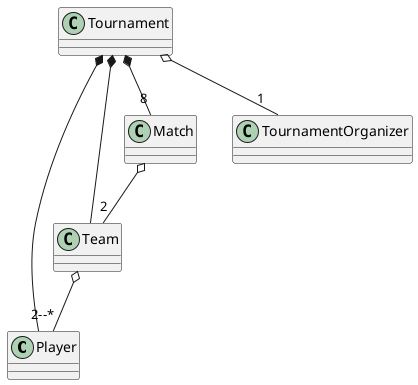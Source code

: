  @startuml
'https://plantuml.com/class-diagram


class Player {
}

class Team {
}

class Match {
}

class Tournament {
}

class TournamentOrganizer {
}

Tournament o-- "1" TournamentOrganizer
Tournament *-- "8" Match
Tournament *-- Player
Tournament *-- Team
Match o-- "2" Team
Team o-- "2--*" Player

@enduml